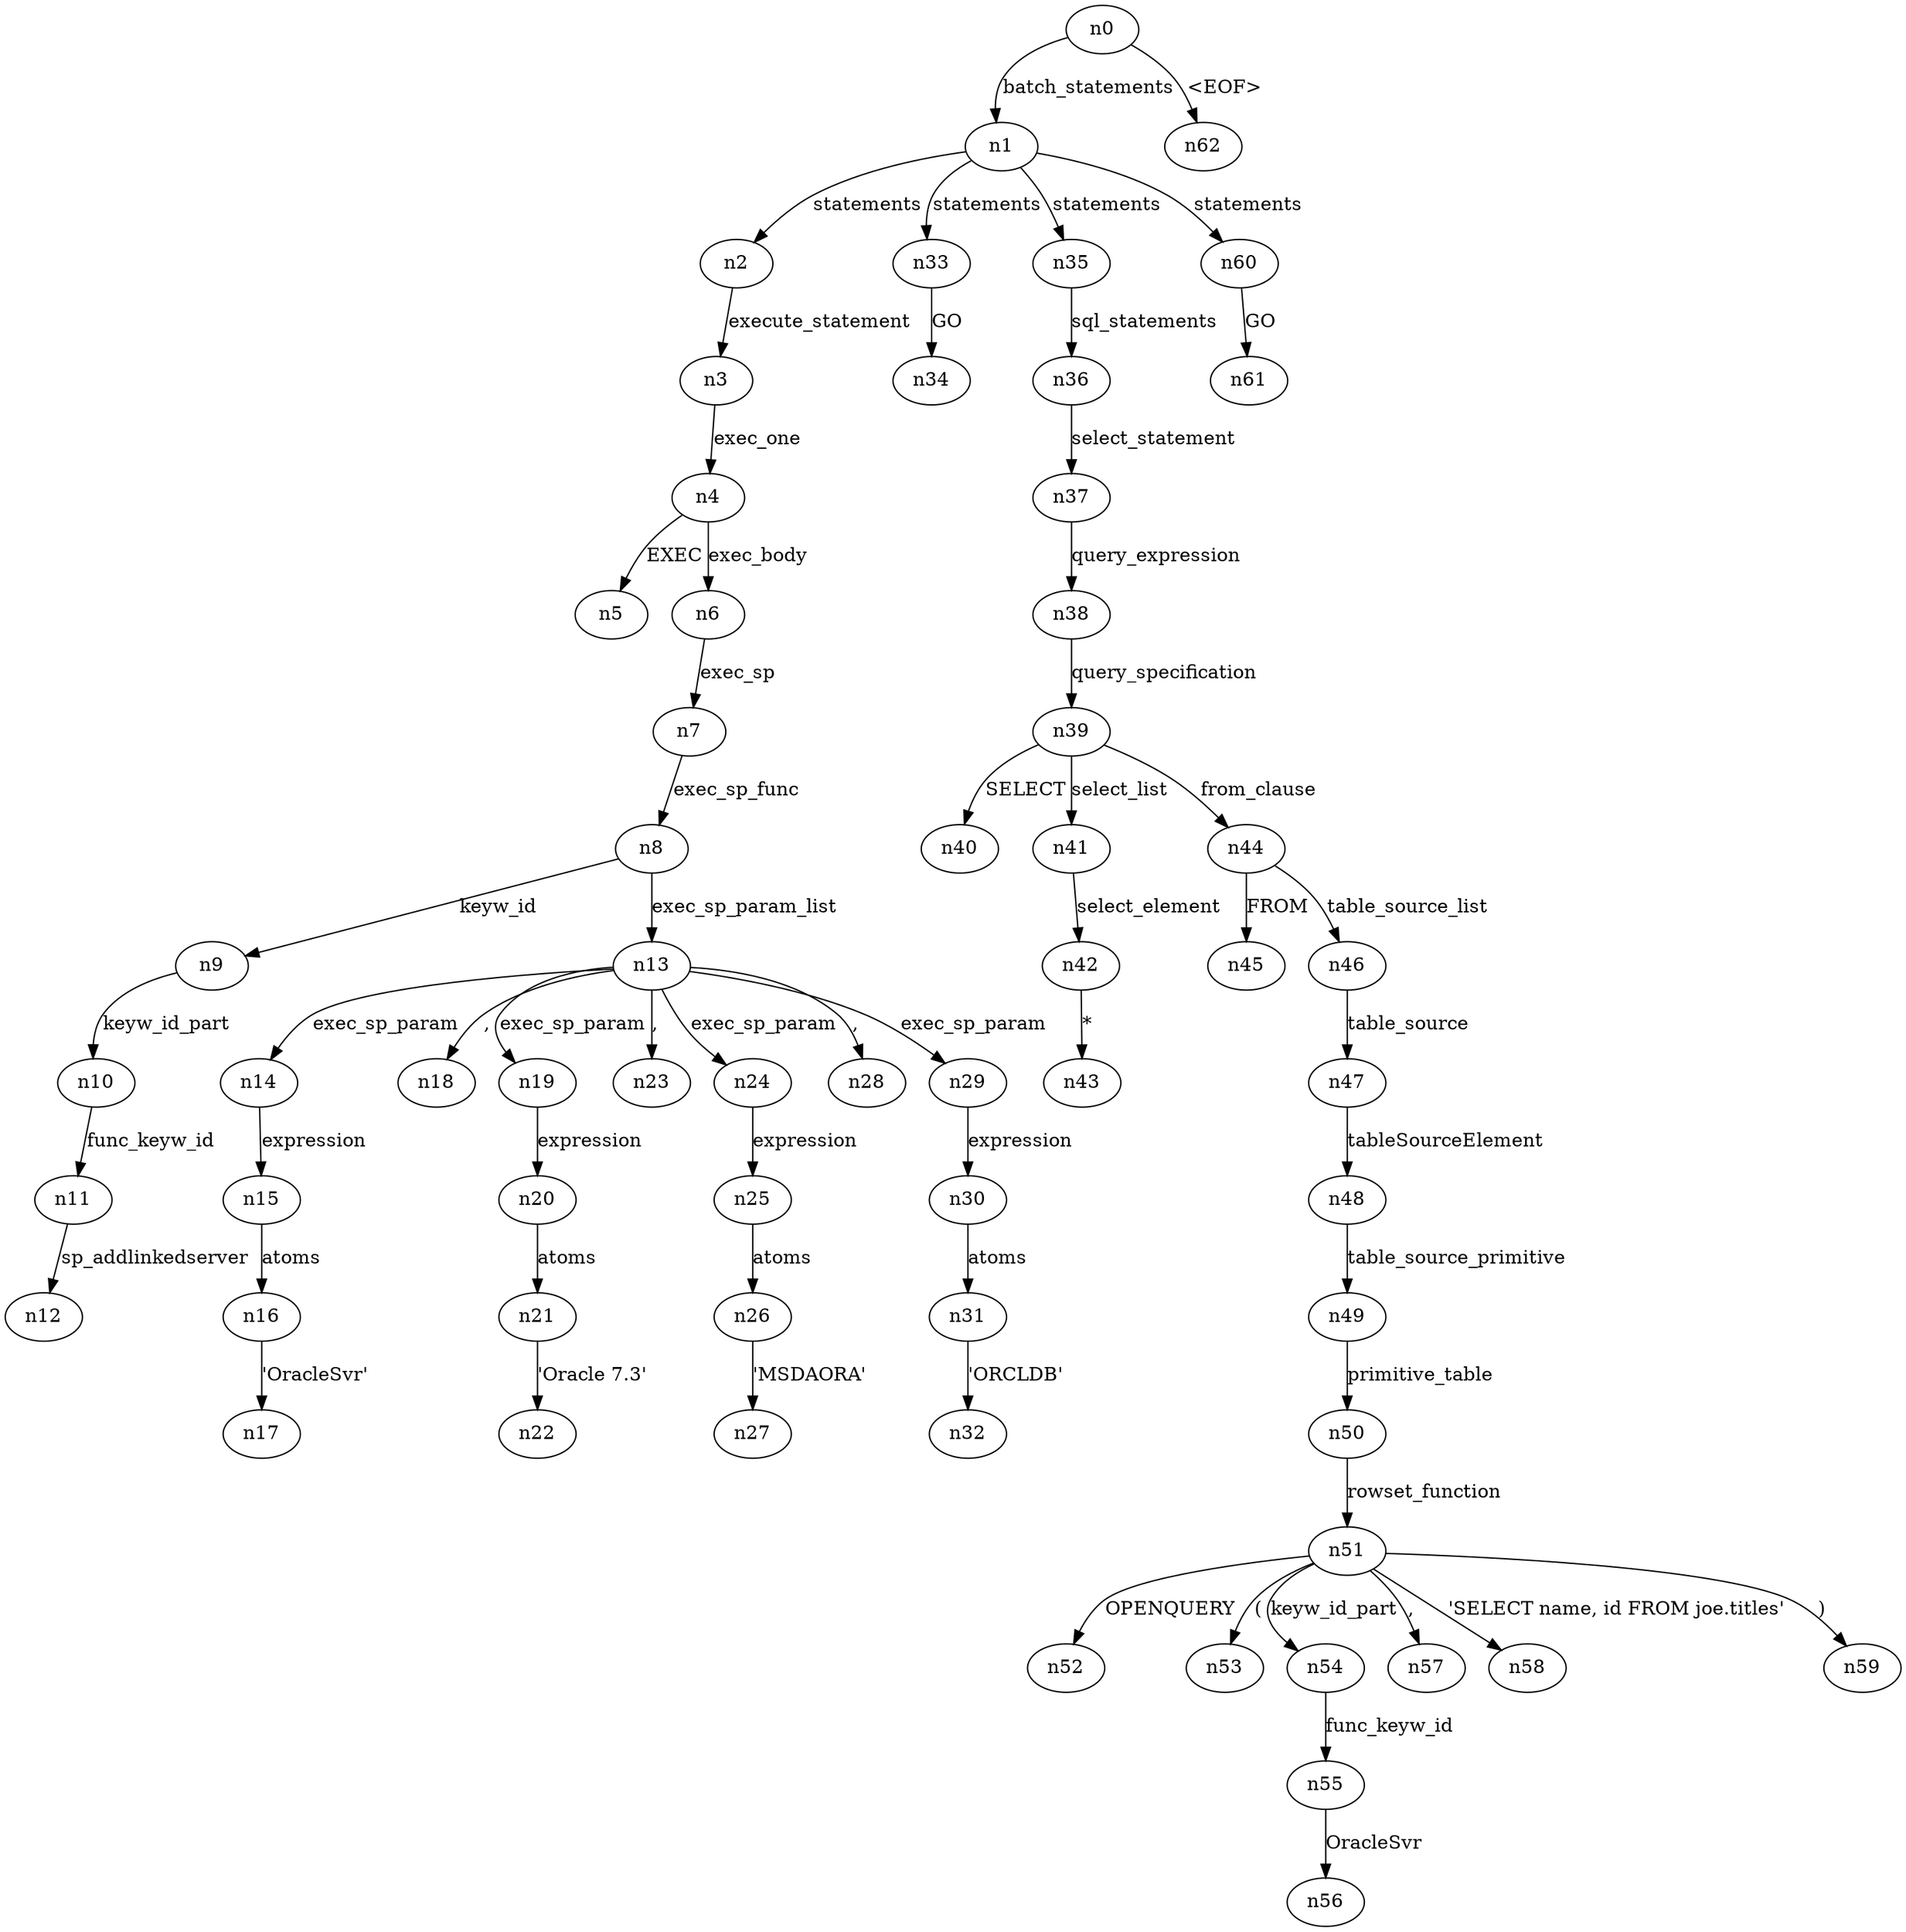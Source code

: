 digraph ParseTree {
  n0 -> n1 [label="batch_statements"];
  n1 -> n2 [label="statements"];
  n2 -> n3 [label="execute_statement"];
  n3 -> n4 [label="exec_one"];
  n4 -> n5 [label="EXEC"];
  n4 -> n6 [label="exec_body"];
  n6 -> n7 [label="exec_sp"];
  n7 -> n8 [label="exec_sp_func"];
  n8 -> n9 [label="keyw_id"];
  n9 -> n10 [label="keyw_id_part"];
  n10 -> n11 [label="func_keyw_id"];
  n11 -> n12 [label="sp_addlinkedserver"];
  n8 -> n13 [label="exec_sp_param_list"];
  n13 -> n14 [label="exec_sp_param"];
  n14 -> n15 [label="expression"];
  n15 -> n16 [label="atoms"];
  n16 -> n17 [label="'OracleSvr'"];
  n13 -> n18 [label=","];
  n13 -> n19 [label="exec_sp_param"];
  n19 -> n20 [label="expression"];
  n20 -> n21 [label="atoms"];
  n21 -> n22 [label="'Oracle 7.3'"];
  n13 -> n23 [label=","];
  n13 -> n24 [label="exec_sp_param"];
  n24 -> n25 [label="expression"];
  n25 -> n26 [label="atoms"];
  n26 -> n27 [label="'MSDAORA'"];
  n13 -> n28 [label=","];
  n13 -> n29 [label="exec_sp_param"];
  n29 -> n30 [label="expression"];
  n30 -> n31 [label="atoms"];
  n31 -> n32 [label="'ORCLDB'"];
  n1 -> n33 [label="statements"];
  n33 -> n34 [label="GO"];
  n1 -> n35 [label="statements"];
  n35 -> n36 [label="sql_statements"];
  n36 -> n37 [label="select_statement"];
  n37 -> n38 [label="query_expression"];
  n38 -> n39 [label="query_specification"];
  n39 -> n40 [label="SELECT"];
  n39 -> n41 [label="select_list"];
  n41 -> n42 [label="select_element"];
  n42 -> n43 [label="*"];
  n39 -> n44 [label="from_clause"];
  n44 -> n45 [label="FROM"];
  n44 -> n46 [label="table_source_list"];
  n46 -> n47 [label="table_source"];
  n47 -> n48 [label="tableSourceElement"];
  n48 -> n49 [label="table_source_primitive"];
  n49 -> n50 [label="primitive_table"];
  n50 -> n51 [label="rowset_function"];
  n51 -> n52 [label="OPENQUERY"];
  n51 -> n53 [label="("];
  n51 -> n54 [label="keyw_id_part"];
  n54 -> n55 [label="func_keyw_id"];
  n55 -> n56 [label="OracleSvr"];
  n51 -> n57 [label=","];
  n51 -> n58 [label="'SELECT name, id FROM joe.titles'"];
  n51 -> n59 [label=")"];
  n1 -> n60 [label="statements"];
  n60 -> n61 [label="GO"];
  n0 -> n62 [label="<EOF>"];
}